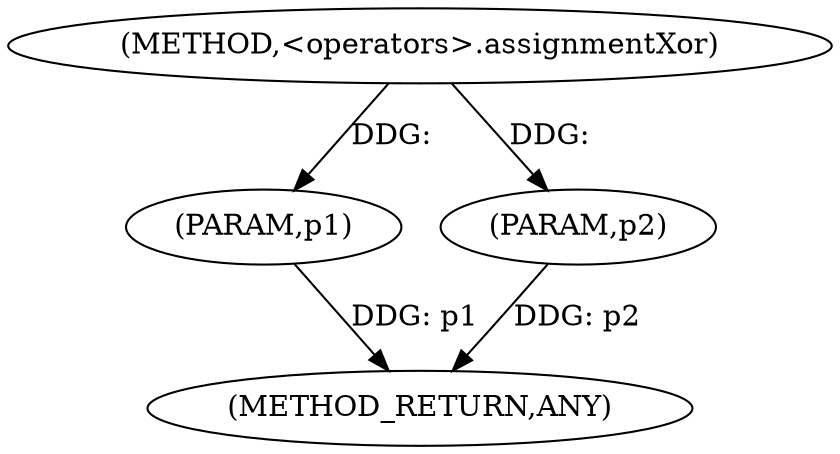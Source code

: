 
digraph "&lt;operators&gt;.assignmentXor" {  

"14985" [label = "(METHOD,&lt;operators&gt;.assignmentXor)" ]

"14989" [label = "(METHOD_RETURN,ANY)" ]

"14986" [label = "(PARAM,p1)" ]

"14987" [label = "(PARAM,p2)" ]

  "14986" -> "14989"  [ label = "DDG: p1"] 

  "14987" -> "14989"  [ label = "DDG: p2"] 

  "14985" -> "14986"  [ label = "DDG: "] 

  "14985" -> "14987"  [ label = "DDG: "] 

}